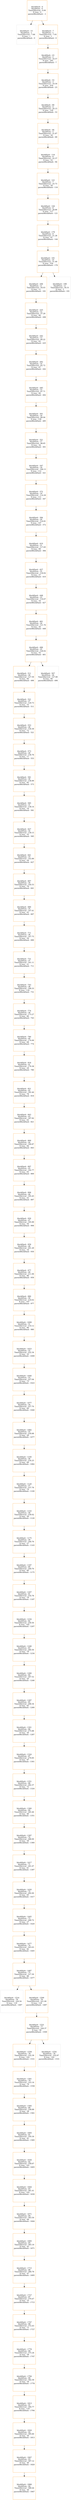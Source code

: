 strict digraph  {
"blockHash - 0\nblockNum - 0\nTimeOfArrival - 0.00\nN txns - 0\nparentBlockHash - -1" [color=darkorange, shape=square];
"blockHash - 15\nblockNum - 1\nTimeOfArrival - 7.68\nN txns - 1\nparentBlockHash - 0" [color=lightgray, shape=square];
"blockHash - 7\nblockNum - 1\nTimeOfArrival - 7.93\nN txns - 1\nparentBlockHash - 0" [color=darkorange, shape=square];
"blockHash - 23\nblockNum - 2\nTimeOfArrival - 16.57\nN txns - 305\nparentBlockHash - 7" [color=darkorange, shape=square];
"blockHash - 53\nblockNum - 3\nTimeOfArrival - 19.30\nN txns - 416\nparentBlockHash - 23" [color=darkorange, shape=square];
"blockHash - 69\nblockNum - 4\nTimeOfArrival - 20.15\nN txns - 120\nparentBlockHash - 53" [color=darkorange, shape=square];
"blockHash - 94\nblockNum - 5\nTimeOfArrival - 21.87\nN txns - 34\nparentBlockHash - 69" [color=darkorange, shape=square];
"blockHash - 116\nblockNum - 6\nTimeOfArrival - 22.37\nN txns - 52\nparentBlockHash - 94" [color=darkorange, shape=square];
"blockHash - 121\nblockNum - 7\nTimeOfArrival - 25.73\nN txns - 29\nparentBlockHash - 116" [color=darkorange, shape=square];
"blockHash - 144\nblockNum - 8\nTimeOfArrival - 28.90\nN txns - 117\nparentBlockHash - 121" [color=darkorange, shape=square];
"blockHash - 179\nblockNum - 9\nTimeOfArrival - 51.28\nN txns - 97\nparentBlockHash - 144" [color=darkorange, shape=square];
"blockHash - 191\nblockNum - 10\nTimeOfArrival - 51.49\nN txns - 554\nparentBlockHash - 179" [color=darkorange, shape=square];
"blockHash - 206\nblockNum - 11\nTimeOfArrival - 54.03\nN txns - 11\nparentBlockHash - 191" [color=darkorange, shape=square];
"blockHash - 199\nblockNum - 11\nTimeOfArrival - 54.31\nN txns - 5\nparentBlockHash - 191" [color=lightgray, shape=square];
"blockHash - 225\nblockNum - 12\nTimeOfArrival - 57.29\nN txns - 90\nparentBlockHash - 206" [color=darkorange, shape=square];
"blockHash - 242\nblockNum - 13\nTimeOfArrival - 60.22\nN txns - 63\nparentBlockHash - 225" [color=darkorange, shape=square];
"blockHash - 262\nblockNum - 14\nTimeOfArrival - 62.72\nN txns - 67\nparentBlockHash - 242" [color=darkorange, shape=square];
"blockHash - 285\nblockNum - 15\nTimeOfArrival - 87.71\nN txns - 60\nparentBlockHash - 262" [color=darkorange, shape=square];
"blockHash - 301\nblockNum - 16\nTimeOfArrival - 89.04\nN txns - 139\nparentBlockHash - 285" [color=darkorange, shape=square];
"blockHash - 321\nblockNum - 17\nTimeOfArrival - 98.65\nN txns - 34\nparentBlockHash - 301" [color=darkorange, shape=square];
"blockHash - 347\nblockNum - 18\nTimeOfArrival - 106.13\nN txns - 112\nparentBlockHash - 321" [color=darkorange, shape=square];
"blockHash - 372\nblockNum - 19\nTimeOfArrival - 114.29\nN txns - 111\nparentBlockHash - 347" [color=darkorange, shape=square];
"blockHash - 384\nblockNum - 20\nTimeOfArrival - 116.81\nN txns - 107\nparentBlockHash - 372" [color=darkorange, shape=square];
"blockHash - 410\nblockNum - 21\nTimeOfArrival - 117.65\nN txns - 69\nparentBlockHash - 384" [color=darkorange, shape=square];
"blockHash - 427\nblockNum - 22\nTimeOfArrival - 118.02\nN txns - 27\nparentBlockHash - 410" [color=darkorange, shape=square];
"blockHash - 448\nblockNum - 23\nTimeOfArrival - 119.07\nN txns - 16\nparentBlockHash - 427" [color=darkorange, shape=square];
"blockHash - 461\nblockNum - 24\nTimeOfArrival - 121.70\nN txns - 20\nparentBlockHash - 448" [color=darkorange, shape=square];
"blockHash - 496\nblockNum - 25\nTimeOfArrival - 126.02\nN txns - 55\nparentBlockHash - 461" [color=darkorange, shape=square];
"blockHash - 511\nblockNum - 26\nTimeOfArrival - 127.59\nN txns - 60\nparentBlockHash - 496" [color=darkorange, shape=square];
"blockHash - 507\nblockNum - 26\nTimeOfArrival - 127.80\nN txns - 60\nparentBlockHash - 496" [color=lightgray, shape=square];
"blockHash - 521\nblockNum - 27\nTimeOfArrival - 129.73\nN txns - 33\nparentBlockHash - 511" [color=darkorange, shape=square];
"blockHash - 553\nblockNum - 28\nTimeOfArrival - 130.39\nN txns - 72\nparentBlockHash - 521" [color=darkorange, shape=square];
"blockHash - 573\nblockNum - 29\nTimeOfArrival - 136.76\nN txns - 17\nparentBlockHash - 553" [color=darkorange, shape=square];
"blockHash - 581\nblockNum - 30\nTimeOfArrival - 136.99\nN txns - 85\nparentBlockHash - 573" [color=darkorange, shape=square];
"blockHash - 585\nblockNum - 31\nTimeOfArrival - 138.14\nN txns - 18\nparentBlockHash - 581" [color=darkorange, shape=square];
"blockHash - 627\nblockNum - 32\nTimeOfArrival - 139.15\nN txns - 35\nparentBlockHash - 585" [color=darkorange, shape=square];
"blockHash - 641\nblockNum - 33\nTimeOfArrival - 142.89\nN txns - 29\nparentBlockHash - 627" [color=darkorange, shape=square];
"blockHash - 667\nblockNum - 34\nTimeOfArrival - 144.53\nN txns - 79\nparentBlockHash - 641" [color=darkorange, shape=square];
"blockHash - 690\nblockNum - 35\nTimeOfArrival - 147.41\nN txns - 43\nparentBlockHash - 667" [color=darkorange, shape=square];
"blockHash - 711\nblockNum - 36\nTimeOfArrival - 147.75\nN txns - 59\nparentBlockHash - 690" [color=darkorange, shape=square];
"blockHash - 731\nblockNum - 37\nTimeOfArrival - 161.11\nN txns - 21\nparentBlockHash - 711" [color=darkorange, shape=square];
"blockHash - 743\nblockNum - 38\nTimeOfArrival - 168.33\nN txns - 116\nparentBlockHash - 731" [color=darkorange, shape=square];
"blockHash - 774\nblockNum - 39\nTimeOfArrival - 173.27\nN txns - 80\nparentBlockHash - 743" [color=darkorange, shape=square];
"blockHash - 780\nblockNum - 40\nTimeOfArrival - 174.06\nN txns - 68\nparentBlockHash - 774" [color=darkorange, shape=square];
"blockHash - 816\nblockNum - 41\nTimeOfArrival - 179.38\nN txns - 29\nparentBlockHash - 780" [color=darkorange, shape=square];
"blockHash - 821\nblockNum - 42\nTimeOfArrival - 182.46\nN txns - 78\nparentBlockHash - 816" [color=darkorange, shape=square];
"blockHash - 843\nblockNum - 43\nTimeOfArrival - 187.92\nN txns - 63\nparentBlockHash - 821" [color=darkorange, shape=square];
"blockHash - 869\nblockNum - 44\nTimeOfArrival - 190.87\nN txns - 84\nparentBlockHash - 843" [color=darkorange, shape=square];
"blockHash - 897\nblockNum - 45\nTimeOfArrival - 192.77\nN txns - 65\nparentBlockHash - 869" [color=darkorange, shape=square];
"blockHash - 906\nblockNum - 46\nTimeOfArrival - 195.45\nN txns - 43\nparentBlockHash - 897" [color=darkorange, shape=square];
"blockHash - 930\nblockNum - 47\nTimeOfArrival - 195.99\nN txns - 50\nparentBlockHash - 906" [color=darkorange, shape=square];
"blockHash - 959\nblockNum - 48\nTimeOfArrival - 201.29\nN txns - 16\nparentBlockHash - 930" [color=darkorange, shape=square];
"blockHash - 977\nblockNum - 49\nTimeOfArrival - 211.06\nN txns - 86\nparentBlockHash - 959" [color=darkorange, shape=square];
"blockHash - 980\nblockNum - 50\nTimeOfArrival - 218.02\nN txns - 107\nparentBlockHash - 977" [color=darkorange, shape=square];
"blockHash - 1009\nblockNum - 51\nTimeOfArrival - 219.12\nN txns - 96\nparentBlockHash - 980" [color=darkorange, shape=square];
"blockHash - 1023\nblockNum - 52\nTimeOfArrival - 222.34\nN txns - 32\nparentBlockHash - 1009" [color=darkorange, shape=square];
"blockHash - 1040\nblockNum - 53\nTimeOfArrival - 227.04\nN txns - 73\nparentBlockHash - 1023" [color=darkorange, shape=square];
"blockHash - 1077\nblockNum - 54\nTimeOfArrival - 227.70\nN txns - 84\nparentBlockHash - 1040" [color=darkorange, shape=square];
"blockHash - 1082\nblockNum - 55\nTimeOfArrival - 230.68\nN txns - 28\nparentBlockHash - 1077" [color=darkorange, shape=square];
"blockHash - 1100\nblockNum - 56\nTimeOfArrival - 234.25\nN txns - 69\nparentBlockHash - 1082" [color=darkorange, shape=square];
"blockHash - 1120\nblockNum - 57\nTimeOfArrival - 237.79\nN txns - 74\nparentBlockHash - 1100" [color=darkorange, shape=square];
"blockHash - 1143\nblockNum - 58\nTimeOfArrival - 239.02\nN txns - 56\nparentBlockHash - 1120" [color=darkorange, shape=square];
"blockHash - 1175\nblockNum - 59\nTimeOfArrival - 246.79\nN txns - 27\nparentBlockHash - 1143" [color=darkorange, shape=square];
"blockHash - 1187\nblockNum - 60\nTimeOfArrival - 249.70\nN txns - 80\nparentBlockHash - 1175" [color=darkorange, shape=square];
"blockHash - 1207\nblockNum - 61\nTimeOfArrival - 254.78\nN txns - 79\nparentBlockHash - 1187" [color=darkorange, shape=square];
"blockHash - 1234\nblockNum - 62\nTimeOfArrival - 259.50\nN txns - 102\nparentBlockHash - 1207" [color=darkorange, shape=square];
"blockHash - 1246\nblockNum - 63\nTimeOfArrival - 260.50\nN txns - 79\nparentBlockHash - 1234" [color=darkorange, shape=square];
"blockHash - 1260\nblockNum - 64\nTimeOfArrival - 267.52\nN txns - 20\nparentBlockHash - 1246" [color=darkorange, shape=square];
"blockHash - 1287\nblockNum - 65\nTimeOfArrival - 268.34\nN txns - 83\nparentBlockHash - 1260" [color=darkorange, shape=square];
"blockHash - 1301\nblockNum - 66\nTimeOfArrival - 275.88\nN txns - 30\nparentBlockHash - 1287" [color=darkorange, shape=square];
"blockHash - 1324\nblockNum - 67\nTimeOfArrival - 279.95\nN txns - 97\nparentBlockHash - 1301" [color=darkorange, shape=square];
"blockHash - 1351\nblockNum - 68\nTimeOfArrival - 282.37\nN txns - 72\nparentBlockHash - 1324" [color=darkorange, shape=square];
"blockHash - 1360\nblockNum - 69\nTimeOfArrival - 285.46\nN txns - 46\nparentBlockHash - 1351" [color=darkorange, shape=square];
"blockHash - 1397\nblockNum - 70\nTimeOfArrival - 288.00\nN txns - 59\nparentBlockHash - 1360" [color=darkorange, shape=square];
"blockHash - 1417\nblockNum - 71\nTimeOfArrival - 291.07\nN txns - 61\nparentBlockHash - 1397" [color=darkorange, shape=square];
"blockHash - 1420\nblockNum - 72\nTimeOfArrival - 292.00\nN txns - 65\nparentBlockHash - 1417" [color=darkorange, shape=square];
"blockHash - 1445\nblockNum - 73\nTimeOfArrival - 299.72\nN txns - 27\nparentBlockHash - 1420" [color=darkorange, shape=square];
"blockHash - 1477\nblockNum - 74\nTimeOfArrival - 303.03\nN txns - 82\nparentBlockHash - 1445" [color=darkorange, shape=square];
"blockHash - 1487\nblockNum - 75\nTimeOfArrival - 317.30\nN txns - 88\nparentBlockHash - 1477" [color=darkorange, shape=square];
"blockHash - 1514\nblockNum - 76\nTimeOfArrival - 320.54\nN txns - 119\nparentBlockHash - 1487" [color=lightgray, shape=square];
"blockHash - 1509\nblockNum - 76\nTimeOfArrival - 321.00\nN txns - 118\nparentBlockHash - 1487" [color=darkorange, shape=square];
"blockHash - 1531\nblockNum - 77\nTimeOfArrival - 328.37\nN txns - 59\nparentBlockHash - 1509" [color=darkorange, shape=square];
"blockHash - 1558\nblockNum - 78\nTimeOfArrival - 332.39\nN txns - 102\nparentBlockHash - 1531" [color=darkorange, shape=square];
"blockHash - 1554\nblockNum - 78\nTimeOfArrival - 332.87\nN txns - 102\nparentBlockHash - 1531" [color=lightgray, shape=square];
"blockHash - 1561\nblockNum - 79\nTimeOfArrival - 333.16\nN txns - 79\nparentBlockHash - 1558" [color=darkorange, shape=square];
"blockHash - 1585\nblockNum - 80\nTimeOfArrival - 338.89\nN txns - 28\nparentBlockHash - 1561" [color=darkorange, shape=square];
"blockHash - 1605\nblockNum - 81\nTimeOfArrival - 350.30\nN txns - 81\nparentBlockHash - 1585" [color=darkorange, shape=square];
"blockHash - 1630\nblockNum - 82\nTimeOfArrival - 358.67\nN txns - 101\nparentBlockHash - 1605" [color=darkorange, shape=square];
"blockHash - 1644\nblockNum - 83\nTimeOfArrival - 361.41\nN txns - 102\nparentBlockHash - 1630" [color=darkorange, shape=square];
"blockHash - 1671\nblockNum - 84\nTimeOfArrival - 363.50\nN txns - 64\nparentBlockHash - 1644" [color=darkorange, shape=square];
"blockHash - 1695\nblockNum - 85\nTimeOfArrival - 365.19\nN txns - 43\nparentBlockHash - 1671" [color=darkorange, shape=square];
"blockHash - 1715\nblockNum - 86\nTimeOfArrival - 366.79\nN txns - 47\nparentBlockHash - 1695" [color=darkorange, shape=square];
"blockHash - 1727\nblockNum - 87\nTimeOfArrival - 370.47\nN txns - 35\nparentBlockHash - 1715" [color=darkorange, shape=square];
"blockHash - 1747\nblockNum - 88\nTimeOfArrival - 372.43\nN txns - 71\nparentBlockHash - 1727" [color=darkorange, shape=square];
"blockHash - 1778\nblockNum - 89\nTimeOfArrival - 375.28\nN txns - 59\nparentBlockHash - 1747" [color=darkorange, shape=square];
"blockHash - 1794\nblockNum - 90\nTimeOfArrival - 392.59\nN txns - 54\nparentBlockHash - 1778" [color=darkorange, shape=square];
"blockHash - 1813\nblockNum - 91\nTimeOfArrival - 394.77\nN txns - 119\nparentBlockHash - 1794" [color=darkorange, shape=square];
"blockHash - 1820\nblockNum - 92\nTimeOfArrival - 395.60\nN txns - 50\nparentBlockHash - 1813" [color=darkorange, shape=square];
"blockHash - 1847\nblockNum - 93\nTimeOfArrival - 397.12\nN txns - 40\nparentBlockHash - 1820" [color=darkorange, shape=square];
"blockHash - 1866\nblockNum - 94\nTimeOfArrival - 399.44\nN txns - 44\nparentBlockHash - 1847" [color=darkorange, shape=square];
"blockHash - 0\nblockNum - 0\nTimeOfArrival - 0.00\nN txns - 0\nparentBlockHash - -1" -> "blockHash - 15\nblockNum - 1\nTimeOfArrival - 7.68\nN txns - 1\nparentBlockHash - 0";
"blockHash - 0\nblockNum - 0\nTimeOfArrival - 0.00\nN txns - 0\nparentBlockHash - -1" -> "blockHash - 7\nblockNum - 1\nTimeOfArrival - 7.93\nN txns - 1\nparentBlockHash - 0";
"blockHash - 7\nblockNum - 1\nTimeOfArrival - 7.93\nN txns - 1\nparentBlockHash - 0" -> "blockHash - 23\nblockNum - 2\nTimeOfArrival - 16.57\nN txns - 305\nparentBlockHash - 7";
"blockHash - 23\nblockNum - 2\nTimeOfArrival - 16.57\nN txns - 305\nparentBlockHash - 7" -> "blockHash - 53\nblockNum - 3\nTimeOfArrival - 19.30\nN txns - 416\nparentBlockHash - 23";
"blockHash - 53\nblockNum - 3\nTimeOfArrival - 19.30\nN txns - 416\nparentBlockHash - 23" -> "blockHash - 69\nblockNum - 4\nTimeOfArrival - 20.15\nN txns - 120\nparentBlockHash - 53";
"blockHash - 69\nblockNum - 4\nTimeOfArrival - 20.15\nN txns - 120\nparentBlockHash - 53" -> "blockHash - 94\nblockNum - 5\nTimeOfArrival - 21.87\nN txns - 34\nparentBlockHash - 69";
"blockHash - 94\nblockNum - 5\nTimeOfArrival - 21.87\nN txns - 34\nparentBlockHash - 69" -> "blockHash - 116\nblockNum - 6\nTimeOfArrival - 22.37\nN txns - 52\nparentBlockHash - 94";
"blockHash - 116\nblockNum - 6\nTimeOfArrival - 22.37\nN txns - 52\nparentBlockHash - 94" -> "blockHash - 121\nblockNum - 7\nTimeOfArrival - 25.73\nN txns - 29\nparentBlockHash - 116";
"blockHash - 121\nblockNum - 7\nTimeOfArrival - 25.73\nN txns - 29\nparentBlockHash - 116" -> "blockHash - 144\nblockNum - 8\nTimeOfArrival - 28.90\nN txns - 117\nparentBlockHash - 121";
"blockHash - 144\nblockNum - 8\nTimeOfArrival - 28.90\nN txns - 117\nparentBlockHash - 121" -> "blockHash - 179\nblockNum - 9\nTimeOfArrival - 51.28\nN txns - 97\nparentBlockHash - 144";
"blockHash - 179\nblockNum - 9\nTimeOfArrival - 51.28\nN txns - 97\nparentBlockHash - 144" -> "blockHash - 191\nblockNum - 10\nTimeOfArrival - 51.49\nN txns - 554\nparentBlockHash - 179";
"blockHash - 191\nblockNum - 10\nTimeOfArrival - 51.49\nN txns - 554\nparentBlockHash - 179" -> "blockHash - 206\nblockNum - 11\nTimeOfArrival - 54.03\nN txns - 11\nparentBlockHash - 191";
"blockHash - 191\nblockNum - 10\nTimeOfArrival - 51.49\nN txns - 554\nparentBlockHash - 179" -> "blockHash - 199\nblockNum - 11\nTimeOfArrival - 54.31\nN txns - 5\nparentBlockHash - 191";
"blockHash - 206\nblockNum - 11\nTimeOfArrival - 54.03\nN txns - 11\nparentBlockHash - 191" -> "blockHash - 225\nblockNum - 12\nTimeOfArrival - 57.29\nN txns - 90\nparentBlockHash - 206";
"blockHash - 225\nblockNum - 12\nTimeOfArrival - 57.29\nN txns - 90\nparentBlockHash - 206" -> "blockHash - 242\nblockNum - 13\nTimeOfArrival - 60.22\nN txns - 63\nparentBlockHash - 225";
"blockHash - 242\nblockNum - 13\nTimeOfArrival - 60.22\nN txns - 63\nparentBlockHash - 225" -> "blockHash - 262\nblockNum - 14\nTimeOfArrival - 62.72\nN txns - 67\nparentBlockHash - 242";
"blockHash - 262\nblockNum - 14\nTimeOfArrival - 62.72\nN txns - 67\nparentBlockHash - 242" -> "blockHash - 285\nblockNum - 15\nTimeOfArrival - 87.71\nN txns - 60\nparentBlockHash - 262";
"blockHash - 285\nblockNum - 15\nTimeOfArrival - 87.71\nN txns - 60\nparentBlockHash - 262" -> "blockHash - 301\nblockNum - 16\nTimeOfArrival - 89.04\nN txns - 139\nparentBlockHash - 285";
"blockHash - 301\nblockNum - 16\nTimeOfArrival - 89.04\nN txns - 139\nparentBlockHash - 285" -> "blockHash - 321\nblockNum - 17\nTimeOfArrival - 98.65\nN txns - 34\nparentBlockHash - 301";
"blockHash - 321\nblockNum - 17\nTimeOfArrival - 98.65\nN txns - 34\nparentBlockHash - 301" -> "blockHash - 347\nblockNum - 18\nTimeOfArrival - 106.13\nN txns - 112\nparentBlockHash - 321";
"blockHash - 347\nblockNum - 18\nTimeOfArrival - 106.13\nN txns - 112\nparentBlockHash - 321" -> "blockHash - 372\nblockNum - 19\nTimeOfArrival - 114.29\nN txns - 111\nparentBlockHash - 347";
"blockHash - 372\nblockNum - 19\nTimeOfArrival - 114.29\nN txns - 111\nparentBlockHash - 347" -> "blockHash - 384\nblockNum - 20\nTimeOfArrival - 116.81\nN txns - 107\nparentBlockHash - 372";
"blockHash - 384\nblockNum - 20\nTimeOfArrival - 116.81\nN txns - 107\nparentBlockHash - 372" -> "blockHash - 410\nblockNum - 21\nTimeOfArrival - 117.65\nN txns - 69\nparentBlockHash - 384";
"blockHash - 410\nblockNum - 21\nTimeOfArrival - 117.65\nN txns - 69\nparentBlockHash - 384" -> "blockHash - 427\nblockNum - 22\nTimeOfArrival - 118.02\nN txns - 27\nparentBlockHash - 410";
"blockHash - 427\nblockNum - 22\nTimeOfArrival - 118.02\nN txns - 27\nparentBlockHash - 410" -> "blockHash - 448\nblockNum - 23\nTimeOfArrival - 119.07\nN txns - 16\nparentBlockHash - 427";
"blockHash - 448\nblockNum - 23\nTimeOfArrival - 119.07\nN txns - 16\nparentBlockHash - 427" -> "blockHash - 461\nblockNum - 24\nTimeOfArrival - 121.70\nN txns - 20\nparentBlockHash - 448";
"blockHash - 461\nblockNum - 24\nTimeOfArrival - 121.70\nN txns - 20\nparentBlockHash - 448" -> "blockHash - 496\nblockNum - 25\nTimeOfArrival - 126.02\nN txns - 55\nparentBlockHash - 461";
"blockHash - 496\nblockNum - 25\nTimeOfArrival - 126.02\nN txns - 55\nparentBlockHash - 461" -> "blockHash - 511\nblockNum - 26\nTimeOfArrival - 127.59\nN txns - 60\nparentBlockHash - 496";
"blockHash - 496\nblockNum - 25\nTimeOfArrival - 126.02\nN txns - 55\nparentBlockHash - 461" -> "blockHash - 507\nblockNum - 26\nTimeOfArrival - 127.80\nN txns - 60\nparentBlockHash - 496";
"blockHash - 511\nblockNum - 26\nTimeOfArrival - 127.59\nN txns - 60\nparentBlockHash - 496" -> "blockHash - 521\nblockNum - 27\nTimeOfArrival - 129.73\nN txns - 33\nparentBlockHash - 511";
"blockHash - 521\nblockNum - 27\nTimeOfArrival - 129.73\nN txns - 33\nparentBlockHash - 511" -> "blockHash - 553\nblockNum - 28\nTimeOfArrival - 130.39\nN txns - 72\nparentBlockHash - 521";
"blockHash - 553\nblockNum - 28\nTimeOfArrival - 130.39\nN txns - 72\nparentBlockHash - 521" -> "blockHash - 573\nblockNum - 29\nTimeOfArrival - 136.76\nN txns - 17\nparentBlockHash - 553";
"blockHash - 573\nblockNum - 29\nTimeOfArrival - 136.76\nN txns - 17\nparentBlockHash - 553" -> "blockHash - 581\nblockNum - 30\nTimeOfArrival - 136.99\nN txns - 85\nparentBlockHash - 573";
"blockHash - 581\nblockNum - 30\nTimeOfArrival - 136.99\nN txns - 85\nparentBlockHash - 573" -> "blockHash - 585\nblockNum - 31\nTimeOfArrival - 138.14\nN txns - 18\nparentBlockHash - 581";
"blockHash - 585\nblockNum - 31\nTimeOfArrival - 138.14\nN txns - 18\nparentBlockHash - 581" -> "blockHash - 627\nblockNum - 32\nTimeOfArrival - 139.15\nN txns - 35\nparentBlockHash - 585";
"blockHash - 627\nblockNum - 32\nTimeOfArrival - 139.15\nN txns - 35\nparentBlockHash - 585" -> "blockHash - 641\nblockNum - 33\nTimeOfArrival - 142.89\nN txns - 29\nparentBlockHash - 627";
"blockHash - 641\nblockNum - 33\nTimeOfArrival - 142.89\nN txns - 29\nparentBlockHash - 627" -> "blockHash - 667\nblockNum - 34\nTimeOfArrival - 144.53\nN txns - 79\nparentBlockHash - 641";
"blockHash - 667\nblockNum - 34\nTimeOfArrival - 144.53\nN txns - 79\nparentBlockHash - 641" -> "blockHash - 690\nblockNum - 35\nTimeOfArrival - 147.41\nN txns - 43\nparentBlockHash - 667";
"blockHash - 690\nblockNum - 35\nTimeOfArrival - 147.41\nN txns - 43\nparentBlockHash - 667" -> "blockHash - 711\nblockNum - 36\nTimeOfArrival - 147.75\nN txns - 59\nparentBlockHash - 690";
"blockHash - 711\nblockNum - 36\nTimeOfArrival - 147.75\nN txns - 59\nparentBlockHash - 690" -> "blockHash - 731\nblockNum - 37\nTimeOfArrival - 161.11\nN txns - 21\nparentBlockHash - 711";
"blockHash - 731\nblockNum - 37\nTimeOfArrival - 161.11\nN txns - 21\nparentBlockHash - 711" -> "blockHash - 743\nblockNum - 38\nTimeOfArrival - 168.33\nN txns - 116\nparentBlockHash - 731";
"blockHash - 743\nblockNum - 38\nTimeOfArrival - 168.33\nN txns - 116\nparentBlockHash - 731" -> "blockHash - 774\nblockNum - 39\nTimeOfArrival - 173.27\nN txns - 80\nparentBlockHash - 743";
"blockHash - 774\nblockNum - 39\nTimeOfArrival - 173.27\nN txns - 80\nparentBlockHash - 743" -> "blockHash - 780\nblockNum - 40\nTimeOfArrival - 174.06\nN txns - 68\nparentBlockHash - 774";
"blockHash - 780\nblockNum - 40\nTimeOfArrival - 174.06\nN txns - 68\nparentBlockHash - 774" -> "blockHash - 816\nblockNum - 41\nTimeOfArrival - 179.38\nN txns - 29\nparentBlockHash - 780";
"blockHash - 816\nblockNum - 41\nTimeOfArrival - 179.38\nN txns - 29\nparentBlockHash - 780" -> "blockHash - 821\nblockNum - 42\nTimeOfArrival - 182.46\nN txns - 78\nparentBlockHash - 816";
"blockHash - 821\nblockNum - 42\nTimeOfArrival - 182.46\nN txns - 78\nparentBlockHash - 816" -> "blockHash - 843\nblockNum - 43\nTimeOfArrival - 187.92\nN txns - 63\nparentBlockHash - 821";
"blockHash - 843\nblockNum - 43\nTimeOfArrival - 187.92\nN txns - 63\nparentBlockHash - 821" -> "blockHash - 869\nblockNum - 44\nTimeOfArrival - 190.87\nN txns - 84\nparentBlockHash - 843";
"blockHash - 869\nblockNum - 44\nTimeOfArrival - 190.87\nN txns - 84\nparentBlockHash - 843" -> "blockHash - 897\nblockNum - 45\nTimeOfArrival - 192.77\nN txns - 65\nparentBlockHash - 869";
"blockHash - 897\nblockNum - 45\nTimeOfArrival - 192.77\nN txns - 65\nparentBlockHash - 869" -> "blockHash - 906\nblockNum - 46\nTimeOfArrival - 195.45\nN txns - 43\nparentBlockHash - 897";
"blockHash - 906\nblockNum - 46\nTimeOfArrival - 195.45\nN txns - 43\nparentBlockHash - 897" -> "blockHash - 930\nblockNum - 47\nTimeOfArrival - 195.99\nN txns - 50\nparentBlockHash - 906";
"blockHash - 930\nblockNum - 47\nTimeOfArrival - 195.99\nN txns - 50\nparentBlockHash - 906" -> "blockHash - 959\nblockNum - 48\nTimeOfArrival - 201.29\nN txns - 16\nparentBlockHash - 930";
"blockHash - 959\nblockNum - 48\nTimeOfArrival - 201.29\nN txns - 16\nparentBlockHash - 930" -> "blockHash - 977\nblockNum - 49\nTimeOfArrival - 211.06\nN txns - 86\nparentBlockHash - 959";
"blockHash - 977\nblockNum - 49\nTimeOfArrival - 211.06\nN txns - 86\nparentBlockHash - 959" -> "blockHash - 980\nblockNum - 50\nTimeOfArrival - 218.02\nN txns - 107\nparentBlockHash - 977";
"blockHash - 980\nblockNum - 50\nTimeOfArrival - 218.02\nN txns - 107\nparentBlockHash - 977" -> "blockHash - 1009\nblockNum - 51\nTimeOfArrival - 219.12\nN txns - 96\nparentBlockHash - 980";
"blockHash - 1009\nblockNum - 51\nTimeOfArrival - 219.12\nN txns - 96\nparentBlockHash - 980" -> "blockHash - 1023\nblockNum - 52\nTimeOfArrival - 222.34\nN txns - 32\nparentBlockHash - 1009";
"blockHash - 1023\nblockNum - 52\nTimeOfArrival - 222.34\nN txns - 32\nparentBlockHash - 1009" -> "blockHash - 1040\nblockNum - 53\nTimeOfArrival - 227.04\nN txns - 73\nparentBlockHash - 1023";
"blockHash - 1040\nblockNum - 53\nTimeOfArrival - 227.04\nN txns - 73\nparentBlockHash - 1023" -> "blockHash - 1077\nblockNum - 54\nTimeOfArrival - 227.70\nN txns - 84\nparentBlockHash - 1040";
"blockHash - 1077\nblockNum - 54\nTimeOfArrival - 227.70\nN txns - 84\nparentBlockHash - 1040" -> "blockHash - 1082\nblockNum - 55\nTimeOfArrival - 230.68\nN txns - 28\nparentBlockHash - 1077";
"blockHash - 1082\nblockNum - 55\nTimeOfArrival - 230.68\nN txns - 28\nparentBlockHash - 1077" -> "blockHash - 1100\nblockNum - 56\nTimeOfArrival - 234.25\nN txns - 69\nparentBlockHash - 1082";
"blockHash - 1100\nblockNum - 56\nTimeOfArrival - 234.25\nN txns - 69\nparentBlockHash - 1082" -> "blockHash - 1120\nblockNum - 57\nTimeOfArrival - 237.79\nN txns - 74\nparentBlockHash - 1100";
"blockHash - 1120\nblockNum - 57\nTimeOfArrival - 237.79\nN txns - 74\nparentBlockHash - 1100" -> "blockHash - 1143\nblockNum - 58\nTimeOfArrival - 239.02\nN txns - 56\nparentBlockHash - 1120";
"blockHash - 1143\nblockNum - 58\nTimeOfArrival - 239.02\nN txns - 56\nparentBlockHash - 1120" -> "blockHash - 1175\nblockNum - 59\nTimeOfArrival - 246.79\nN txns - 27\nparentBlockHash - 1143";
"blockHash - 1175\nblockNum - 59\nTimeOfArrival - 246.79\nN txns - 27\nparentBlockHash - 1143" -> "blockHash - 1187\nblockNum - 60\nTimeOfArrival - 249.70\nN txns - 80\nparentBlockHash - 1175";
"blockHash - 1187\nblockNum - 60\nTimeOfArrival - 249.70\nN txns - 80\nparentBlockHash - 1175" -> "blockHash - 1207\nblockNum - 61\nTimeOfArrival - 254.78\nN txns - 79\nparentBlockHash - 1187";
"blockHash - 1207\nblockNum - 61\nTimeOfArrival - 254.78\nN txns - 79\nparentBlockHash - 1187" -> "blockHash - 1234\nblockNum - 62\nTimeOfArrival - 259.50\nN txns - 102\nparentBlockHash - 1207";
"blockHash - 1234\nblockNum - 62\nTimeOfArrival - 259.50\nN txns - 102\nparentBlockHash - 1207" -> "blockHash - 1246\nblockNum - 63\nTimeOfArrival - 260.50\nN txns - 79\nparentBlockHash - 1234";
"blockHash - 1246\nblockNum - 63\nTimeOfArrival - 260.50\nN txns - 79\nparentBlockHash - 1234" -> "blockHash - 1260\nblockNum - 64\nTimeOfArrival - 267.52\nN txns - 20\nparentBlockHash - 1246";
"blockHash - 1260\nblockNum - 64\nTimeOfArrival - 267.52\nN txns - 20\nparentBlockHash - 1246" -> "blockHash - 1287\nblockNum - 65\nTimeOfArrival - 268.34\nN txns - 83\nparentBlockHash - 1260";
"blockHash - 1287\nblockNum - 65\nTimeOfArrival - 268.34\nN txns - 83\nparentBlockHash - 1260" -> "blockHash - 1301\nblockNum - 66\nTimeOfArrival - 275.88\nN txns - 30\nparentBlockHash - 1287";
"blockHash - 1301\nblockNum - 66\nTimeOfArrival - 275.88\nN txns - 30\nparentBlockHash - 1287" -> "blockHash - 1324\nblockNum - 67\nTimeOfArrival - 279.95\nN txns - 97\nparentBlockHash - 1301";
"blockHash - 1324\nblockNum - 67\nTimeOfArrival - 279.95\nN txns - 97\nparentBlockHash - 1301" -> "blockHash - 1351\nblockNum - 68\nTimeOfArrival - 282.37\nN txns - 72\nparentBlockHash - 1324";
"blockHash - 1351\nblockNum - 68\nTimeOfArrival - 282.37\nN txns - 72\nparentBlockHash - 1324" -> "blockHash - 1360\nblockNum - 69\nTimeOfArrival - 285.46\nN txns - 46\nparentBlockHash - 1351";
"blockHash - 1360\nblockNum - 69\nTimeOfArrival - 285.46\nN txns - 46\nparentBlockHash - 1351" -> "blockHash - 1397\nblockNum - 70\nTimeOfArrival - 288.00\nN txns - 59\nparentBlockHash - 1360";
"blockHash - 1397\nblockNum - 70\nTimeOfArrival - 288.00\nN txns - 59\nparentBlockHash - 1360" -> "blockHash - 1417\nblockNum - 71\nTimeOfArrival - 291.07\nN txns - 61\nparentBlockHash - 1397";
"blockHash - 1417\nblockNum - 71\nTimeOfArrival - 291.07\nN txns - 61\nparentBlockHash - 1397" -> "blockHash - 1420\nblockNum - 72\nTimeOfArrival - 292.00\nN txns - 65\nparentBlockHash - 1417";
"blockHash - 1420\nblockNum - 72\nTimeOfArrival - 292.00\nN txns - 65\nparentBlockHash - 1417" -> "blockHash - 1445\nblockNum - 73\nTimeOfArrival - 299.72\nN txns - 27\nparentBlockHash - 1420";
"blockHash - 1445\nblockNum - 73\nTimeOfArrival - 299.72\nN txns - 27\nparentBlockHash - 1420" -> "blockHash - 1477\nblockNum - 74\nTimeOfArrival - 303.03\nN txns - 82\nparentBlockHash - 1445";
"blockHash - 1477\nblockNum - 74\nTimeOfArrival - 303.03\nN txns - 82\nparentBlockHash - 1445" -> "blockHash - 1487\nblockNum - 75\nTimeOfArrival - 317.30\nN txns - 88\nparentBlockHash - 1477";
"blockHash - 1487\nblockNum - 75\nTimeOfArrival - 317.30\nN txns - 88\nparentBlockHash - 1477" -> "blockHash - 1514\nblockNum - 76\nTimeOfArrival - 320.54\nN txns - 119\nparentBlockHash - 1487";
"blockHash - 1487\nblockNum - 75\nTimeOfArrival - 317.30\nN txns - 88\nparentBlockHash - 1477" -> "blockHash - 1509\nblockNum - 76\nTimeOfArrival - 321.00\nN txns - 118\nparentBlockHash - 1487";
"blockHash - 1509\nblockNum - 76\nTimeOfArrival - 321.00\nN txns - 118\nparentBlockHash - 1487" -> "blockHash - 1531\nblockNum - 77\nTimeOfArrival - 328.37\nN txns - 59\nparentBlockHash - 1509";
"blockHash - 1531\nblockNum - 77\nTimeOfArrival - 328.37\nN txns - 59\nparentBlockHash - 1509" -> "blockHash - 1558\nblockNum - 78\nTimeOfArrival - 332.39\nN txns - 102\nparentBlockHash - 1531";
"blockHash - 1531\nblockNum - 77\nTimeOfArrival - 328.37\nN txns - 59\nparentBlockHash - 1509" -> "blockHash - 1554\nblockNum - 78\nTimeOfArrival - 332.87\nN txns - 102\nparentBlockHash - 1531";
"blockHash - 1558\nblockNum - 78\nTimeOfArrival - 332.39\nN txns - 102\nparentBlockHash - 1531" -> "blockHash - 1561\nblockNum - 79\nTimeOfArrival - 333.16\nN txns - 79\nparentBlockHash - 1558";
"blockHash - 1561\nblockNum - 79\nTimeOfArrival - 333.16\nN txns - 79\nparentBlockHash - 1558" -> "blockHash - 1585\nblockNum - 80\nTimeOfArrival - 338.89\nN txns - 28\nparentBlockHash - 1561";
"blockHash - 1585\nblockNum - 80\nTimeOfArrival - 338.89\nN txns - 28\nparentBlockHash - 1561" -> "blockHash - 1605\nblockNum - 81\nTimeOfArrival - 350.30\nN txns - 81\nparentBlockHash - 1585";
"blockHash - 1605\nblockNum - 81\nTimeOfArrival - 350.30\nN txns - 81\nparentBlockHash - 1585" -> "blockHash - 1630\nblockNum - 82\nTimeOfArrival - 358.67\nN txns - 101\nparentBlockHash - 1605";
"blockHash - 1630\nblockNum - 82\nTimeOfArrival - 358.67\nN txns - 101\nparentBlockHash - 1605" -> "blockHash - 1644\nblockNum - 83\nTimeOfArrival - 361.41\nN txns - 102\nparentBlockHash - 1630";
"blockHash - 1644\nblockNum - 83\nTimeOfArrival - 361.41\nN txns - 102\nparentBlockHash - 1630" -> "blockHash - 1671\nblockNum - 84\nTimeOfArrival - 363.50\nN txns - 64\nparentBlockHash - 1644";
"blockHash - 1671\nblockNum - 84\nTimeOfArrival - 363.50\nN txns - 64\nparentBlockHash - 1644" -> "blockHash - 1695\nblockNum - 85\nTimeOfArrival - 365.19\nN txns - 43\nparentBlockHash - 1671";
"blockHash - 1695\nblockNum - 85\nTimeOfArrival - 365.19\nN txns - 43\nparentBlockHash - 1671" -> "blockHash - 1715\nblockNum - 86\nTimeOfArrival - 366.79\nN txns - 47\nparentBlockHash - 1695";
"blockHash - 1715\nblockNum - 86\nTimeOfArrival - 366.79\nN txns - 47\nparentBlockHash - 1695" -> "blockHash - 1727\nblockNum - 87\nTimeOfArrival - 370.47\nN txns - 35\nparentBlockHash - 1715";
"blockHash - 1727\nblockNum - 87\nTimeOfArrival - 370.47\nN txns - 35\nparentBlockHash - 1715" -> "blockHash - 1747\nblockNum - 88\nTimeOfArrival - 372.43\nN txns - 71\nparentBlockHash - 1727";
"blockHash - 1747\nblockNum - 88\nTimeOfArrival - 372.43\nN txns - 71\nparentBlockHash - 1727" -> "blockHash - 1778\nblockNum - 89\nTimeOfArrival - 375.28\nN txns - 59\nparentBlockHash - 1747";
"blockHash - 1778\nblockNum - 89\nTimeOfArrival - 375.28\nN txns - 59\nparentBlockHash - 1747" -> "blockHash - 1794\nblockNum - 90\nTimeOfArrival - 392.59\nN txns - 54\nparentBlockHash - 1778";
"blockHash - 1794\nblockNum - 90\nTimeOfArrival - 392.59\nN txns - 54\nparentBlockHash - 1778" -> "blockHash - 1813\nblockNum - 91\nTimeOfArrival - 394.77\nN txns - 119\nparentBlockHash - 1794";
"blockHash - 1813\nblockNum - 91\nTimeOfArrival - 394.77\nN txns - 119\nparentBlockHash - 1794" -> "blockHash - 1820\nblockNum - 92\nTimeOfArrival - 395.60\nN txns - 50\nparentBlockHash - 1813";
"blockHash - 1820\nblockNum - 92\nTimeOfArrival - 395.60\nN txns - 50\nparentBlockHash - 1813" -> "blockHash - 1847\nblockNum - 93\nTimeOfArrival - 397.12\nN txns - 40\nparentBlockHash - 1820";
"blockHash - 1847\nblockNum - 93\nTimeOfArrival - 397.12\nN txns - 40\nparentBlockHash - 1820" -> "blockHash - 1866\nblockNum - 94\nTimeOfArrival - 399.44\nN txns - 44\nparentBlockHash - 1847";
}
